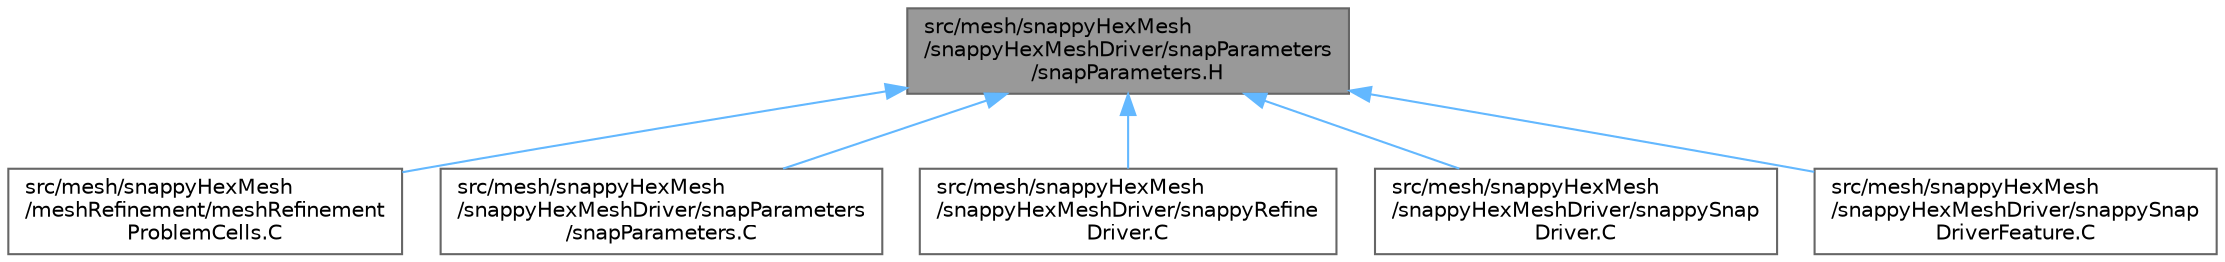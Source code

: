 digraph "src/mesh/snappyHexMesh/snappyHexMeshDriver/snapParameters/snapParameters.H"
{
 // LATEX_PDF_SIZE
  bgcolor="transparent";
  edge [fontname=Helvetica,fontsize=10,labelfontname=Helvetica,labelfontsize=10];
  node [fontname=Helvetica,fontsize=10,shape=box,height=0.2,width=0.4];
  Node1 [id="Node000001",label="src/mesh/snappyHexMesh\l/snappyHexMeshDriver/snapParameters\l/snapParameters.H",height=0.2,width=0.4,color="gray40", fillcolor="grey60", style="filled", fontcolor="black",tooltip=" "];
  Node1 -> Node2 [id="edge1_Node000001_Node000002",dir="back",color="steelblue1",style="solid",tooltip=" "];
  Node2 [id="Node000002",label="src/mesh/snappyHexMesh\l/meshRefinement/meshRefinement\lProblemCells.C",height=0.2,width=0.4,color="grey40", fillcolor="white", style="filled",URL="$meshRefinementProblemCells_8C.html",tooltip=" "];
  Node1 -> Node3 [id="edge2_Node000001_Node000003",dir="back",color="steelblue1",style="solid",tooltip=" "];
  Node3 [id="Node000003",label="src/mesh/snappyHexMesh\l/snappyHexMeshDriver/snapParameters\l/snapParameters.C",height=0.2,width=0.4,color="grey40", fillcolor="white", style="filled",URL="$snapParameters_8C.html",tooltip=" "];
  Node1 -> Node4 [id="edge3_Node000001_Node000004",dir="back",color="steelblue1",style="solid",tooltip=" "];
  Node4 [id="Node000004",label="src/mesh/snappyHexMesh\l/snappyHexMeshDriver/snappyRefine\lDriver.C",height=0.2,width=0.4,color="grey40", fillcolor="white", style="filled",URL="$snappyRefineDriver_8C.html",tooltip=" "];
  Node1 -> Node5 [id="edge4_Node000001_Node000005",dir="back",color="steelblue1",style="solid",tooltip=" "];
  Node5 [id="Node000005",label="src/mesh/snappyHexMesh\l/snappyHexMeshDriver/snappySnap\lDriver.C",height=0.2,width=0.4,color="grey40", fillcolor="white", style="filled",URL="$snappySnapDriver_8C.html",tooltip="All to do with snapping to the surface."];
  Node1 -> Node6 [id="edge5_Node000001_Node000006",dir="back",color="steelblue1",style="solid",tooltip=" "];
  Node6 [id="Node000006",label="src/mesh/snappyHexMesh\l/snappyHexMeshDriver/snappySnap\lDriverFeature.C",height=0.2,width=0.4,color="grey40", fillcolor="white", style="filled",URL="$snappySnapDriverFeature_8C.html",tooltip=" "];
}
